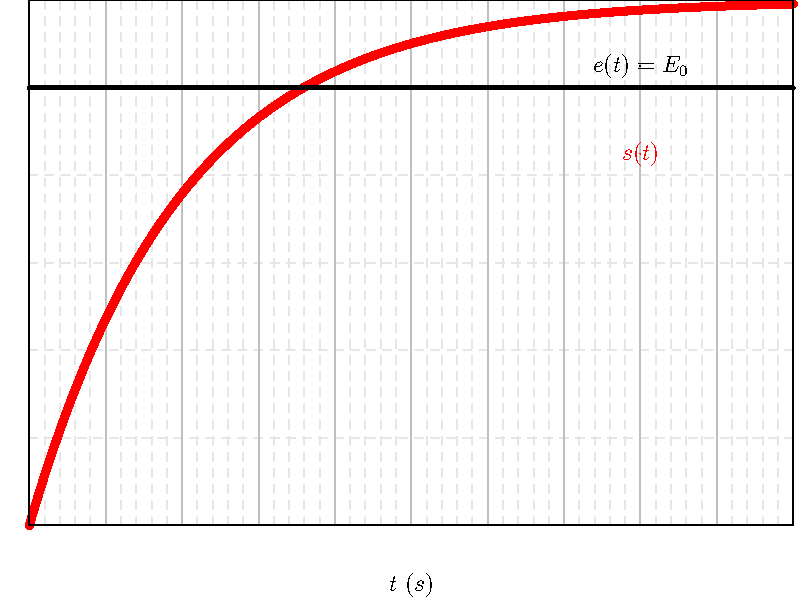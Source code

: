 import graph;

size(400,300,IgnoreAspect);

real xmin=0;
real xmax=10;
real ymin=0;
real ymax=1.2;

real incX = 1;
real incx = incX/5;
real incY = 1;
real incy = incY/5;


xlimits(xmin, xmax);
ylimits(ymin, ymax);

import graph;
real K = 1.2;
real E = 1;
real tau = 2;

real f(real t){return (K*E)*(1-exp(-t/tau));}
path p=graph(f,0,10,operator ..);
draw(p,red+4bp);

real f2(real t){return (K*E*t/tau);}
path p2=graph(f2,0,tau,operator ..);
//draw(p2,blue+2bp);

//xaxis("$t$ ($s$)", BottomTop(), Ticks(Label("$%.2f$",black), Step=incX, step=incx, pTick=mediumgray, ptick=lightgray+dashed, extend=true));
//yaxis("", LeftRight(), Ticks(Label("$%.2f$",black), Step=incY, step=incy, pTick=mediumgray, ptick=lightgray+dashed, extend=true));
xaxis("$t$ ($s$)", BottomTop(), Ticks(Label(" ",black), Step=incX, step=incx, pTick=mediumgray, ptick=lightgray+dashed, extend=true));
yaxis("", LeftRight(), Ticks(Label(" ",black), Step=incY, step=incy, pTick=mediumgray, ptick=lightgray+dashed, extend=true));


//yequals("",1,blue);

yequals("",ymin,black);
yequals("",ymax,black);
xequals("",xmin,black);
xequals("",xmax,black);

yequals("",1,black+2bp);



//draw("$t=\tau$",(tau,-0.1),black);
//draw("$t=3\tau$",(3*tau,-0.1),black);
//draw("$0,63 KE_0$",(-0.7,0.63*K),black);
//draw("$0,95 KE_0$",(-0.7,0.95*K),black);
//draw("$KE_0$",(-0.7,K+0.05),black);

//draw("$K/(e\tau)$",(-0.25,f(tau)),black);


//draw("$y(t)$",(1.5,0.1),blue);

draw("$e(t)=E_0$",(8,1.05),black);
draw("$s(t)$",(8,0.85),red);

pair a=(0,K*0.63);
pair b=(tau,f(tau));
pair c=(tau,0);
path pp=a--b--c;
//draw(pp,dashed);

pair d=(0,K);
pair e=(10,K);
path pp2=d--e;
//draw(pp2,dashed+red);

pair d=(0,0.95*K);
pair e=(3*tau,0.95*K);
pair f=(3*tau,00);
path pp2=d--e--f;
//draw(pp2,dashed+green);

pair g=(9,K);
pair h=(9,E);
path pp3=g--h;
//draw(pp3,dashed+purple,Arrow);
path pp4=h--g;
//draw(pp4,dashed+purple,Arrow);

//draw("$\varepsilon_S$",(8.5,0.95),purple);

add(scale(0.7)*legend(1),point(NE),5S+5W,UnFill);
//draw(graph(t,j),red+linewidth(2)+dotted,"Jerk ($mm/s^3$)");
